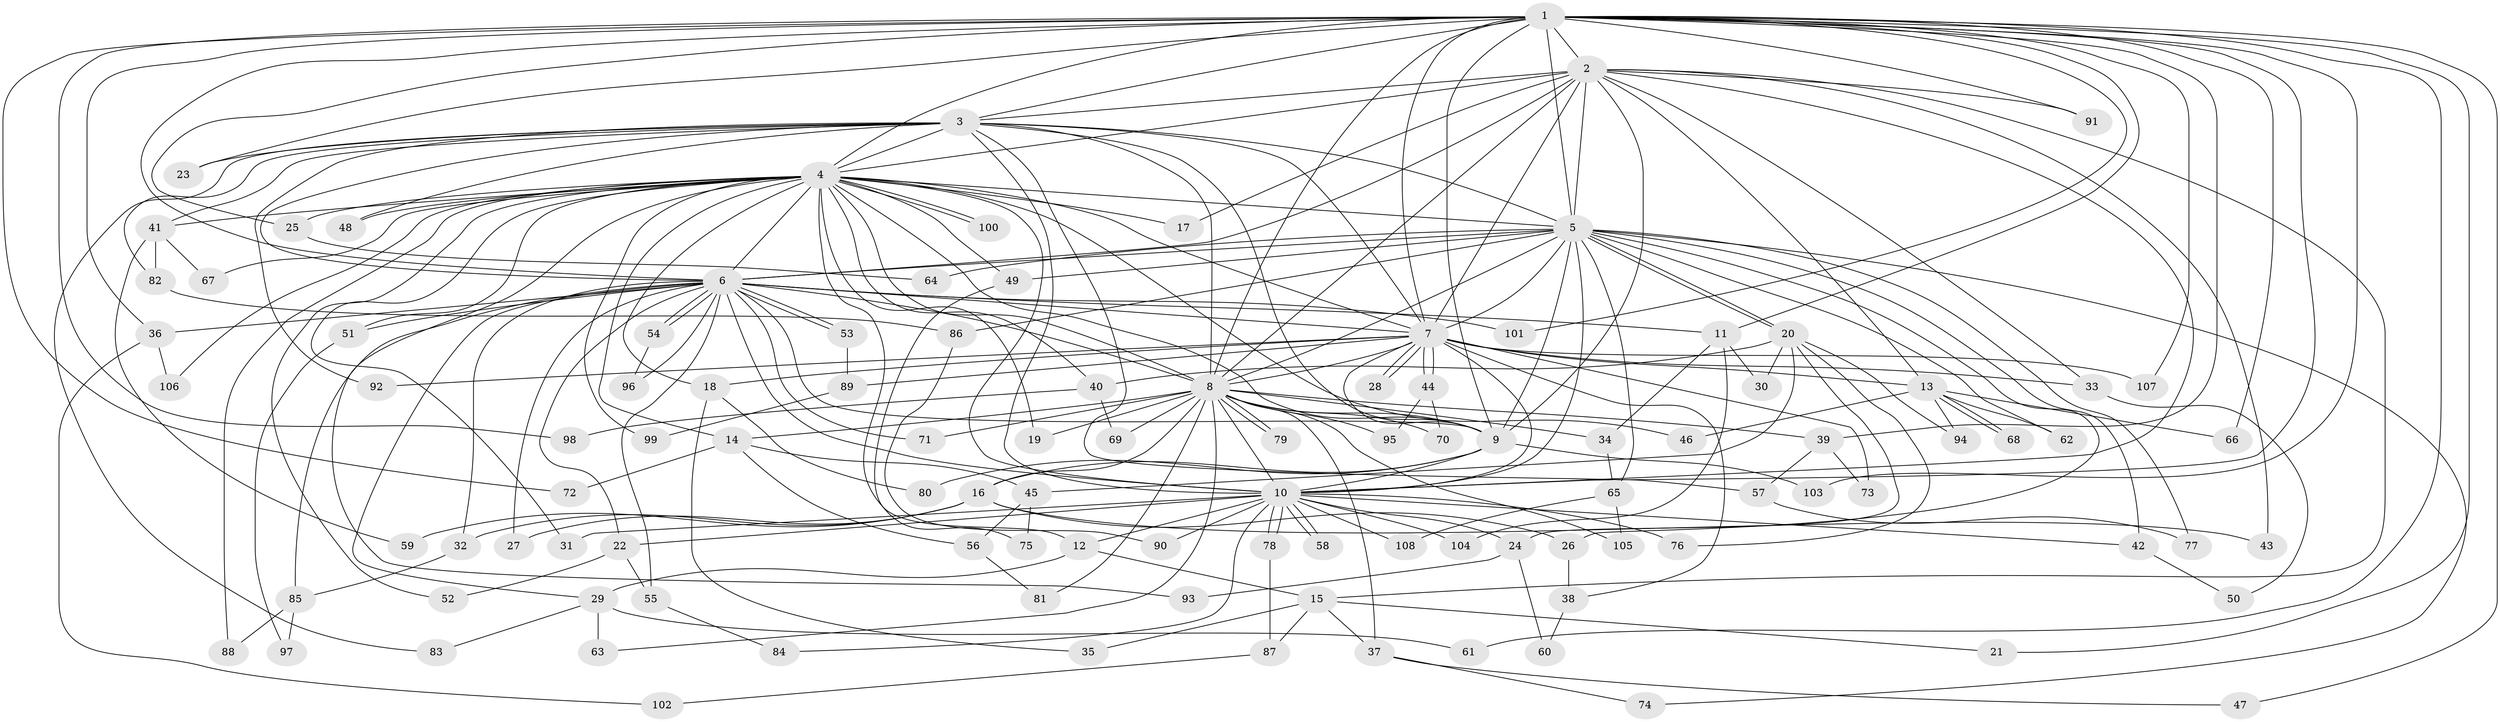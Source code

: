 // Generated by graph-tools (version 1.1) at 2025/14/03/09/25 04:14:11]
// undirected, 108 vertices, 241 edges
graph export_dot {
graph [start="1"]
  node [color=gray90,style=filled];
  1;
  2;
  3;
  4;
  5;
  6;
  7;
  8;
  9;
  10;
  11;
  12;
  13;
  14;
  15;
  16;
  17;
  18;
  19;
  20;
  21;
  22;
  23;
  24;
  25;
  26;
  27;
  28;
  29;
  30;
  31;
  32;
  33;
  34;
  35;
  36;
  37;
  38;
  39;
  40;
  41;
  42;
  43;
  44;
  45;
  46;
  47;
  48;
  49;
  50;
  51;
  52;
  53;
  54;
  55;
  56;
  57;
  58;
  59;
  60;
  61;
  62;
  63;
  64;
  65;
  66;
  67;
  68;
  69;
  70;
  71;
  72;
  73;
  74;
  75;
  76;
  77;
  78;
  79;
  80;
  81;
  82;
  83;
  84;
  85;
  86;
  87;
  88;
  89;
  90;
  91;
  92;
  93;
  94;
  95;
  96;
  97;
  98;
  99;
  100;
  101;
  102;
  103;
  104;
  105;
  106;
  107;
  108;
  1 -- 2;
  1 -- 3;
  1 -- 4;
  1 -- 5;
  1 -- 6;
  1 -- 7;
  1 -- 8;
  1 -- 9;
  1 -- 10;
  1 -- 11;
  1 -- 21;
  1 -- 23;
  1 -- 25;
  1 -- 36;
  1 -- 39;
  1 -- 47;
  1 -- 61;
  1 -- 66;
  1 -- 72;
  1 -- 91;
  1 -- 98;
  1 -- 101;
  1 -- 103;
  1 -- 107;
  2 -- 3;
  2 -- 4;
  2 -- 5;
  2 -- 6;
  2 -- 7;
  2 -- 8;
  2 -- 9;
  2 -- 10;
  2 -- 13;
  2 -- 15;
  2 -- 17;
  2 -- 33;
  2 -- 43;
  2 -- 91;
  3 -- 4;
  3 -- 5;
  3 -- 6;
  3 -- 7;
  3 -- 8;
  3 -- 9;
  3 -- 10;
  3 -- 23;
  3 -- 41;
  3 -- 48;
  3 -- 57;
  3 -- 82;
  3 -- 83;
  3 -- 92;
  4 -- 5;
  4 -- 6;
  4 -- 7;
  4 -- 8;
  4 -- 9;
  4 -- 10;
  4 -- 12;
  4 -- 14;
  4 -- 17;
  4 -- 18;
  4 -- 19;
  4 -- 25;
  4 -- 31;
  4 -- 40;
  4 -- 41;
  4 -- 46;
  4 -- 48;
  4 -- 49;
  4 -- 51;
  4 -- 52;
  4 -- 67;
  4 -- 88;
  4 -- 93;
  4 -- 99;
  4 -- 100;
  4 -- 100;
  4 -- 106;
  5 -- 6;
  5 -- 7;
  5 -- 8;
  5 -- 9;
  5 -- 10;
  5 -- 20;
  5 -- 20;
  5 -- 26;
  5 -- 42;
  5 -- 49;
  5 -- 62;
  5 -- 64;
  5 -- 65;
  5 -- 74;
  5 -- 77;
  5 -- 86;
  6 -- 7;
  6 -- 8;
  6 -- 9;
  6 -- 10;
  6 -- 11;
  6 -- 22;
  6 -- 27;
  6 -- 29;
  6 -- 32;
  6 -- 36;
  6 -- 51;
  6 -- 53;
  6 -- 53;
  6 -- 54;
  6 -- 54;
  6 -- 55;
  6 -- 71;
  6 -- 85;
  6 -- 96;
  6 -- 101;
  7 -- 8;
  7 -- 9;
  7 -- 10;
  7 -- 13;
  7 -- 18;
  7 -- 28;
  7 -- 28;
  7 -- 33;
  7 -- 38;
  7 -- 44;
  7 -- 44;
  7 -- 73;
  7 -- 89;
  7 -- 92;
  7 -- 107;
  8 -- 9;
  8 -- 10;
  8 -- 14;
  8 -- 16;
  8 -- 19;
  8 -- 34;
  8 -- 37;
  8 -- 39;
  8 -- 63;
  8 -- 69;
  8 -- 70;
  8 -- 71;
  8 -- 79;
  8 -- 79;
  8 -- 81;
  8 -- 95;
  8 -- 105;
  9 -- 10;
  9 -- 16;
  9 -- 80;
  9 -- 103;
  10 -- 12;
  10 -- 22;
  10 -- 24;
  10 -- 31;
  10 -- 42;
  10 -- 58;
  10 -- 58;
  10 -- 76;
  10 -- 78;
  10 -- 78;
  10 -- 84;
  10 -- 90;
  10 -- 104;
  10 -- 108;
  11 -- 30;
  11 -- 34;
  11 -- 104;
  12 -- 15;
  12 -- 29;
  13 -- 46;
  13 -- 62;
  13 -- 66;
  13 -- 68;
  13 -- 68;
  13 -- 94;
  14 -- 45;
  14 -- 56;
  14 -- 72;
  15 -- 21;
  15 -- 35;
  15 -- 37;
  15 -- 87;
  16 -- 26;
  16 -- 27;
  16 -- 32;
  16 -- 43;
  16 -- 59;
  18 -- 35;
  18 -- 80;
  20 -- 24;
  20 -- 30;
  20 -- 40;
  20 -- 45;
  20 -- 76;
  20 -- 94;
  22 -- 52;
  22 -- 55;
  24 -- 60;
  24 -- 93;
  25 -- 64;
  26 -- 38;
  29 -- 61;
  29 -- 63;
  29 -- 83;
  32 -- 85;
  33 -- 50;
  34 -- 65;
  36 -- 102;
  36 -- 106;
  37 -- 47;
  37 -- 74;
  38 -- 60;
  39 -- 57;
  39 -- 73;
  40 -- 69;
  40 -- 98;
  41 -- 59;
  41 -- 67;
  41 -- 82;
  42 -- 50;
  44 -- 70;
  44 -- 95;
  45 -- 56;
  45 -- 75;
  49 -- 75;
  51 -- 97;
  53 -- 89;
  54 -- 96;
  55 -- 84;
  56 -- 81;
  57 -- 77;
  65 -- 105;
  65 -- 108;
  78 -- 87;
  82 -- 86;
  85 -- 88;
  85 -- 97;
  86 -- 90;
  87 -- 102;
  89 -- 99;
}
